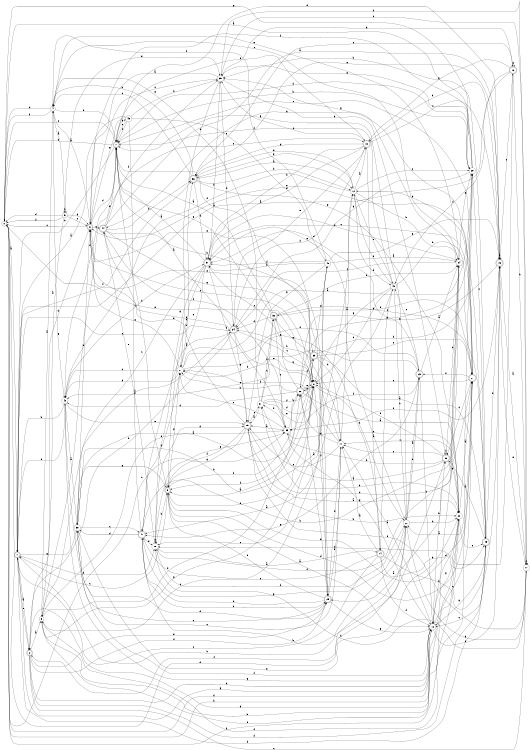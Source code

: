 digraph n37_6 {
__start0 [label="" shape="none"];

rankdir=LR;
size="8,5";

s0 [style="filled", color="black", fillcolor="white" shape="circle", label="0"];
s1 [style="rounded,filled", color="black", fillcolor="white" shape="doublecircle", label="1"];
s2 [style="rounded,filled", color="black", fillcolor="white" shape="doublecircle", label="2"];
s3 [style="filled", color="black", fillcolor="white" shape="circle", label="3"];
s4 [style="filled", color="black", fillcolor="white" shape="circle", label="4"];
s5 [style="filled", color="black", fillcolor="white" shape="circle", label="5"];
s6 [style="rounded,filled", color="black", fillcolor="white" shape="doublecircle", label="6"];
s7 [style="rounded,filled", color="black", fillcolor="white" shape="doublecircle", label="7"];
s8 [style="filled", color="black", fillcolor="white" shape="circle", label="8"];
s9 [style="rounded,filled", color="black", fillcolor="white" shape="doublecircle", label="9"];
s10 [style="filled", color="black", fillcolor="white" shape="circle", label="10"];
s11 [style="filled", color="black", fillcolor="white" shape="circle", label="11"];
s12 [style="filled", color="black", fillcolor="white" shape="circle", label="12"];
s13 [style="rounded,filled", color="black", fillcolor="white" shape="doublecircle", label="13"];
s14 [style="rounded,filled", color="black", fillcolor="white" shape="doublecircle", label="14"];
s15 [style="rounded,filled", color="black", fillcolor="white" shape="doublecircle", label="15"];
s16 [style="rounded,filled", color="black", fillcolor="white" shape="doublecircle", label="16"];
s17 [style="filled", color="black", fillcolor="white" shape="circle", label="17"];
s18 [style="filled", color="black", fillcolor="white" shape="circle", label="18"];
s19 [style="rounded,filled", color="black", fillcolor="white" shape="doublecircle", label="19"];
s20 [style="filled", color="black", fillcolor="white" shape="circle", label="20"];
s21 [style="rounded,filled", color="black", fillcolor="white" shape="doublecircle", label="21"];
s22 [style="filled", color="black", fillcolor="white" shape="circle", label="22"];
s23 [style="rounded,filled", color="black", fillcolor="white" shape="doublecircle", label="23"];
s24 [style="filled", color="black", fillcolor="white" shape="circle", label="24"];
s25 [style="rounded,filled", color="black", fillcolor="white" shape="doublecircle", label="25"];
s26 [style="rounded,filled", color="black", fillcolor="white" shape="doublecircle", label="26"];
s27 [style="filled", color="black", fillcolor="white" shape="circle", label="27"];
s28 [style="filled", color="black", fillcolor="white" shape="circle", label="28"];
s29 [style="rounded,filled", color="black", fillcolor="white" shape="doublecircle", label="29"];
s30 [style="rounded,filled", color="black", fillcolor="white" shape="doublecircle", label="30"];
s31 [style="filled", color="black", fillcolor="white" shape="circle", label="31"];
s32 [style="rounded,filled", color="black", fillcolor="white" shape="doublecircle", label="32"];
s33 [style="filled", color="black", fillcolor="white" shape="circle", label="33"];
s34 [style="rounded,filled", color="black", fillcolor="white" shape="doublecircle", label="34"];
s35 [style="filled", color="black", fillcolor="white" shape="circle", label="35"];
s36 [style="rounded,filled", color="black", fillcolor="white" shape="doublecircle", label="36"];
s37 [style="rounded,filled", color="black", fillcolor="white" shape="doublecircle", label="37"];
s38 [style="filled", color="black", fillcolor="white" shape="circle", label="38"];
s39 [style="rounded,filled", color="black", fillcolor="white" shape="doublecircle", label="39"];
s40 [style="filled", color="black", fillcolor="white" shape="circle", label="40"];
s41 [style="rounded,filled", color="black", fillcolor="white" shape="doublecircle", label="41"];
s42 [style="filled", color="black", fillcolor="white" shape="circle", label="42"];
s43 [style="filled", color="black", fillcolor="white" shape="circle", label="43"];
s44 [style="rounded,filled", color="black", fillcolor="white" shape="doublecircle", label="44"];
s45 [style="filled", color="black", fillcolor="white" shape="circle", label="45"];
s0 -> s1 [label="a"];
s0 -> s10 [label="b"];
s0 -> s33 [label="c"];
s0 -> s22 [label="d"];
s0 -> s8 [label="e"];
s0 -> s20 [label="f"];
s0 -> s28 [label="g"];
s1 -> s2 [label="a"];
s1 -> s18 [label="b"];
s1 -> s34 [label="c"];
s1 -> s29 [label="d"];
s1 -> s2 [label="e"];
s1 -> s36 [label="f"];
s1 -> s38 [label="g"];
s2 -> s3 [label="a"];
s2 -> s10 [label="b"];
s2 -> s17 [label="c"];
s2 -> s29 [label="d"];
s2 -> s25 [label="e"];
s2 -> s25 [label="f"];
s2 -> s24 [label="g"];
s3 -> s4 [label="a"];
s3 -> s20 [label="b"];
s3 -> s40 [label="c"];
s3 -> s26 [label="d"];
s3 -> s33 [label="e"];
s3 -> s35 [label="f"];
s3 -> s8 [label="g"];
s4 -> s5 [label="a"];
s4 -> s7 [label="b"];
s4 -> s24 [label="c"];
s4 -> s0 [label="d"];
s4 -> s24 [label="e"];
s4 -> s0 [label="f"];
s4 -> s42 [label="g"];
s5 -> s3 [label="a"];
s5 -> s5 [label="b"];
s5 -> s6 [label="c"];
s5 -> s0 [label="d"];
s5 -> s35 [label="e"];
s5 -> s0 [label="f"];
s5 -> s6 [label="g"];
s6 -> s4 [label="a"];
s6 -> s2 [label="b"];
s6 -> s0 [label="c"];
s6 -> s7 [label="d"];
s6 -> s25 [label="e"];
s6 -> s28 [label="f"];
s6 -> s44 [label="g"];
s7 -> s8 [label="a"];
s7 -> s1 [label="b"];
s7 -> s0 [label="c"];
s7 -> s0 [label="d"];
s7 -> s21 [label="e"];
s7 -> s13 [label="f"];
s7 -> s45 [label="g"];
s8 -> s9 [label="a"];
s8 -> s22 [label="b"];
s8 -> s6 [label="c"];
s8 -> s27 [label="d"];
s8 -> s9 [label="e"];
s8 -> s25 [label="f"];
s8 -> s26 [label="g"];
s9 -> s10 [label="a"];
s9 -> s7 [label="b"];
s9 -> s1 [label="c"];
s9 -> s21 [label="d"];
s9 -> s21 [label="e"];
s9 -> s26 [label="f"];
s9 -> s27 [label="g"];
s10 -> s11 [label="a"];
s10 -> s30 [label="b"];
s10 -> s21 [label="c"];
s10 -> s0 [label="d"];
s10 -> s15 [label="e"];
s10 -> s38 [label="f"];
s10 -> s1 [label="g"];
s11 -> s12 [label="a"];
s11 -> s34 [label="b"];
s11 -> s38 [label="c"];
s11 -> s25 [label="d"];
s11 -> s19 [label="e"];
s11 -> s27 [label="f"];
s11 -> s26 [label="g"];
s12 -> s13 [label="a"];
s12 -> s24 [label="b"];
s12 -> s28 [label="c"];
s12 -> s43 [label="d"];
s12 -> s43 [label="e"];
s12 -> s42 [label="f"];
s12 -> s36 [label="g"];
s13 -> s14 [label="a"];
s13 -> s37 [label="b"];
s13 -> s15 [label="c"];
s13 -> s37 [label="d"];
s13 -> s34 [label="e"];
s13 -> s35 [label="f"];
s13 -> s36 [label="g"];
s14 -> s11 [label="a"];
s14 -> s15 [label="b"];
s14 -> s1 [label="c"];
s14 -> s10 [label="d"];
s14 -> s41 [label="e"];
s14 -> s43 [label="f"];
s14 -> s29 [label="g"];
s15 -> s15 [label="a"];
s15 -> s13 [label="b"];
s15 -> s16 [label="c"];
s15 -> s7 [label="d"];
s15 -> s36 [label="e"];
s15 -> s33 [label="f"];
s15 -> s26 [label="g"];
s16 -> s1 [label="a"];
s16 -> s17 [label="b"];
s16 -> s36 [label="c"];
s16 -> s18 [label="d"];
s16 -> s16 [label="e"];
s16 -> s43 [label="f"];
s16 -> s13 [label="g"];
s17 -> s15 [label="a"];
s17 -> s18 [label="b"];
s17 -> s35 [label="c"];
s17 -> s17 [label="d"];
s17 -> s15 [label="e"];
s17 -> s19 [label="f"];
s17 -> s22 [label="g"];
s18 -> s14 [label="a"];
s18 -> s9 [label="b"];
s18 -> s18 [label="c"];
s18 -> s19 [label="d"];
s18 -> s44 [label="e"];
s18 -> s22 [label="f"];
s18 -> s33 [label="g"];
s19 -> s20 [label="a"];
s19 -> s20 [label="b"];
s19 -> s31 [label="c"];
s19 -> s21 [label="d"];
s19 -> s44 [label="e"];
s19 -> s9 [label="f"];
s19 -> s9 [label="g"];
s20 -> s21 [label="a"];
s20 -> s31 [label="b"];
s20 -> s11 [label="c"];
s20 -> s10 [label="d"];
s20 -> s29 [label="e"];
s20 -> s3 [label="f"];
s20 -> s10 [label="g"];
s21 -> s22 [label="a"];
s21 -> s12 [label="b"];
s21 -> s37 [label="c"];
s21 -> s30 [label="d"];
s21 -> s8 [label="e"];
s21 -> s23 [label="f"];
s21 -> s44 [label="g"];
s22 -> s23 [label="a"];
s22 -> s1 [label="b"];
s22 -> s23 [label="c"];
s22 -> s20 [label="d"];
s22 -> s37 [label="e"];
s22 -> s2 [label="f"];
s22 -> s7 [label="g"];
s23 -> s24 [label="a"];
s23 -> s10 [label="b"];
s23 -> s43 [label="c"];
s23 -> s37 [label="d"];
s23 -> s42 [label="e"];
s23 -> s33 [label="f"];
s23 -> s41 [label="g"];
s24 -> s25 [label="a"];
s24 -> s41 [label="b"];
s24 -> s34 [label="c"];
s24 -> s37 [label="d"];
s24 -> s28 [label="e"];
s24 -> s18 [label="f"];
s24 -> s35 [label="g"];
s25 -> s26 [label="a"];
s25 -> s41 [label="b"];
s25 -> s42 [label="c"];
s25 -> s9 [label="d"];
s25 -> s6 [label="e"];
s25 -> s11 [label="f"];
s25 -> s10 [label="g"];
s26 -> s20 [label="a"];
s26 -> s27 [label="b"];
s26 -> s37 [label="c"];
s26 -> s42 [label="d"];
s26 -> s8 [label="e"];
s26 -> s39 [label="f"];
s26 -> s28 [label="g"];
s27 -> s28 [label="a"];
s27 -> s36 [label="b"];
s27 -> s42 [label="c"];
s27 -> s42 [label="d"];
s27 -> s6 [label="e"];
s27 -> s23 [label="f"];
s27 -> s14 [label="g"];
s28 -> s0 [label="a"];
s28 -> s7 [label="b"];
s28 -> s29 [label="c"];
s28 -> s7 [label="d"];
s28 -> s35 [label="e"];
s28 -> s3 [label="f"];
s28 -> s34 [label="g"];
s29 -> s30 [label="a"];
s29 -> s35 [label="b"];
s29 -> s10 [label="c"];
s29 -> s15 [label="d"];
s29 -> s6 [label="e"];
s29 -> s32 [label="f"];
s29 -> s10 [label="g"];
s30 -> s31 [label="a"];
s30 -> s33 [label="b"];
s30 -> s11 [label="c"];
s30 -> s24 [label="d"];
s30 -> s8 [label="e"];
s30 -> s30 [label="f"];
s30 -> s20 [label="g"];
s31 -> s19 [label="a"];
s31 -> s32 [label="b"];
s31 -> s32 [label="c"];
s31 -> s8 [label="d"];
s31 -> s8 [label="e"];
s31 -> s8 [label="f"];
s31 -> s4 [label="g"];
s32 -> s7 [label="a"];
s32 -> s24 [label="b"];
s32 -> s33 [label="c"];
s32 -> s21 [label="d"];
s32 -> s7 [label="e"];
s32 -> s34 [label="f"];
s32 -> s8 [label="g"];
s33 -> s19 [label="a"];
s33 -> s26 [label="b"];
s33 -> s27 [label="c"];
s33 -> s31 [label="d"];
s33 -> s20 [label="e"];
s33 -> s6 [label="f"];
s33 -> s10 [label="g"];
s34 -> s7 [label="a"];
s34 -> s2 [label="b"];
s34 -> s11 [label="c"];
s34 -> s13 [label="d"];
s34 -> s8 [label="e"];
s34 -> s3 [label="f"];
s34 -> s19 [label="g"];
s35 -> s6 [label="a"];
s35 -> s30 [label="b"];
s35 -> s6 [label="c"];
s35 -> s34 [label="d"];
s35 -> s27 [label="e"];
s35 -> s17 [label="f"];
s35 -> s16 [label="g"];
s36 -> s12 [label="a"];
s36 -> s4 [label="b"];
s36 -> s4 [label="c"];
s36 -> s12 [label="d"];
s36 -> s12 [label="e"];
s36 -> s37 [label="f"];
s36 -> s20 [label="g"];
s37 -> s7 [label="a"];
s37 -> s35 [label="b"];
s37 -> s38 [label="c"];
s37 -> s9 [label="d"];
s37 -> s27 [label="e"];
s37 -> s19 [label="f"];
s37 -> s18 [label="g"];
s38 -> s39 [label="a"];
s38 -> s12 [label="b"];
s38 -> s41 [label="c"];
s38 -> s25 [label="d"];
s38 -> s20 [label="e"];
s38 -> s6 [label="f"];
s38 -> s9 [label="g"];
s39 -> s29 [label="a"];
s39 -> s28 [label="b"];
s39 -> s21 [label="c"];
s39 -> s11 [label="d"];
s39 -> s40 [label="e"];
s39 -> s9 [label="f"];
s39 -> s32 [label="g"];
s40 -> s24 [label="a"];
s40 -> s37 [label="b"];
s40 -> s18 [label="c"];
s40 -> s37 [label="d"];
s40 -> s15 [label="e"];
s40 -> s4 [label="f"];
s40 -> s19 [label="g"];
s41 -> s34 [label="a"];
s41 -> s30 [label="b"];
s41 -> s25 [label="c"];
s41 -> s38 [label="d"];
s41 -> s18 [label="e"];
s41 -> s27 [label="f"];
s41 -> s22 [label="g"];
s42 -> s38 [label="a"];
s42 -> s1 [label="b"];
s42 -> s37 [label="c"];
s42 -> s1 [label="d"];
s42 -> s19 [label="e"];
s42 -> s7 [label="f"];
s42 -> s10 [label="g"];
s43 -> s41 [label="a"];
s43 -> s22 [label="b"];
s43 -> s8 [label="c"];
s43 -> s21 [label="d"];
s43 -> s12 [label="e"];
s43 -> s7 [label="f"];
s43 -> s8 [label="g"];
s44 -> s15 [label="a"];
s44 -> s39 [label="b"];
s44 -> s13 [label="c"];
s44 -> s36 [label="d"];
s44 -> s7 [label="e"];
s44 -> s33 [label="f"];
s44 -> s8 [label="g"];
s45 -> s1 [label="a"];
s45 -> s35 [label="b"];
s45 -> s7 [label="c"];
s45 -> s41 [label="d"];
s45 -> s40 [label="e"];
s45 -> s7 [label="f"];
s45 -> s6 [label="g"];

}